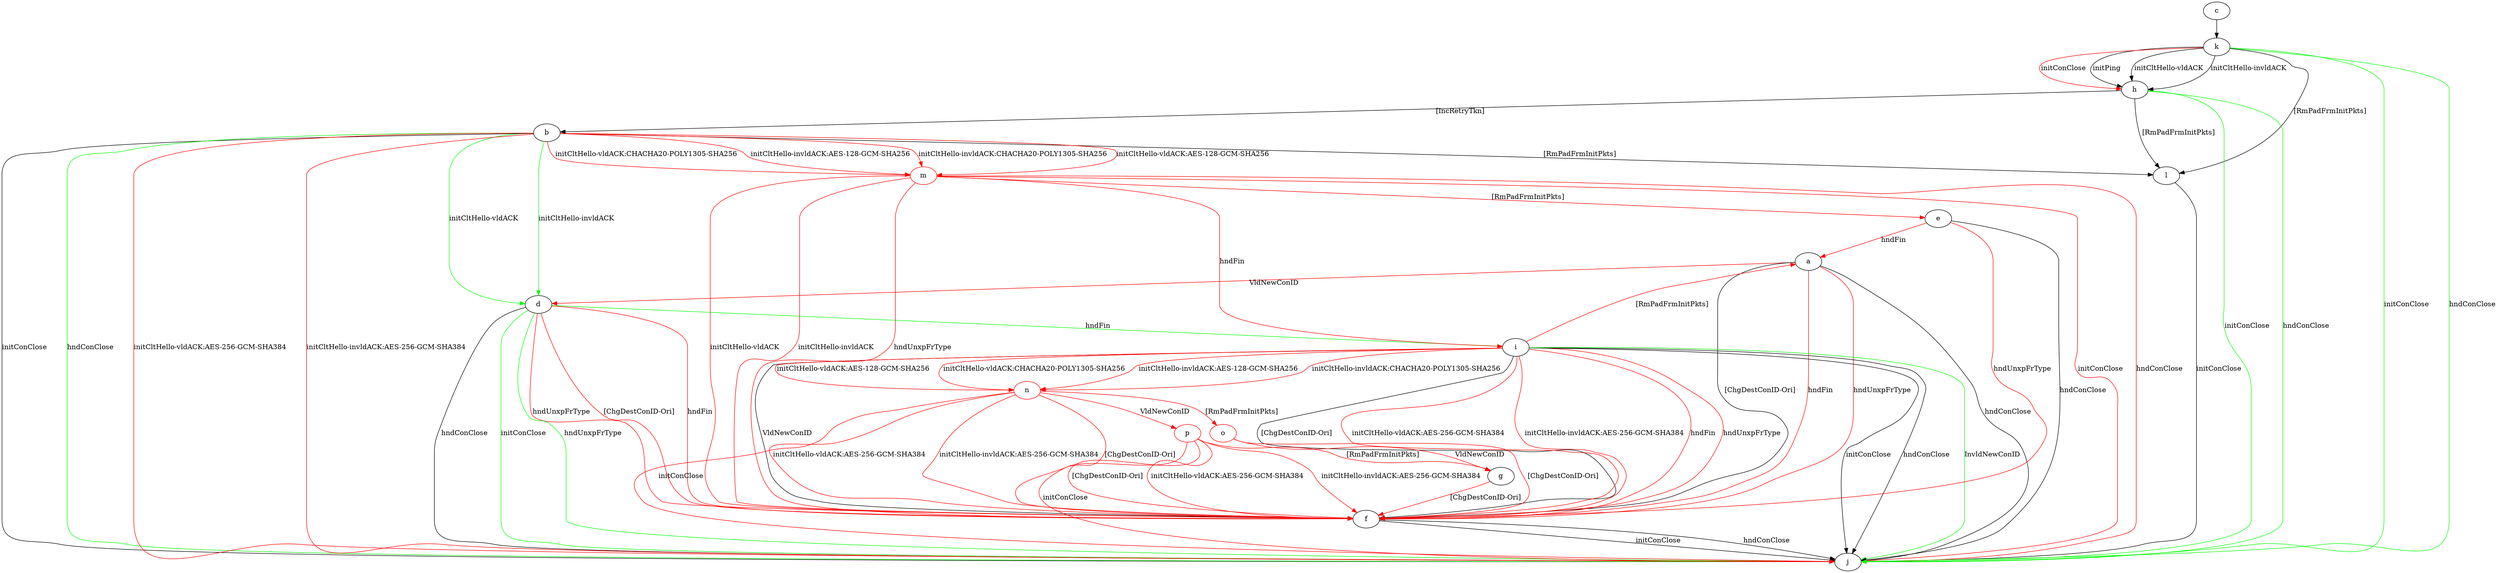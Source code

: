 digraph "" {
	a -> d	[key=0,
		color=red,
		label="VldNewConID "];
	a -> f	[key=0,
		label="[ChgDestConID-Ori] "];
	a -> f	[key=1,
		color=red,
		label="hndFin "];
	a -> f	[key=2,
		color=red,
		label="hndUnxpFrType "];
	a -> j	[key=0,
		label="hndConClose "];
	b -> d	[key=0,
		color=green,
		label="initCltHello-vldACK "];
	b -> d	[key=1,
		color=green,
		label="initCltHello-invldACK "];
	b -> j	[key=0,
		label="initConClose "];
	b -> j	[key=1,
		color=green,
		label="hndConClose "];
	b -> j	[key=2,
		color=red,
		label="initCltHello-vldACK:AES-256-GCM-SHA384 "];
	b -> j	[key=3,
		color=red,
		label="initCltHello-invldACK:AES-256-GCM-SHA384 "];
	b -> l	[key=0,
		label="[RmPadFrmInitPkts] "];
	m	[color=red];
	b -> m	[key=0,
		color=red,
		label="initCltHello-vldACK:AES-128-GCM-SHA256 "];
	b -> m	[key=1,
		color=red,
		label="initCltHello-vldACK:CHACHA20-POLY1305-SHA256 "];
	b -> m	[key=2,
		color=red,
		label="initCltHello-invldACK:AES-128-GCM-SHA256 "];
	b -> m	[key=3,
		color=red,
		label="initCltHello-invldACK:CHACHA20-POLY1305-SHA256 "];
	c -> k	[key=0];
	d -> f	[key=0,
		color=red,
		label="hndFin "];
	d -> f	[key=1,
		color=red,
		label="hndUnxpFrType "];
	d -> f	[key=2,
		color=red,
		label="[ChgDestConID-Ori] "];
	d -> i	[key=0,
		color=green,
		label="hndFin "];
	d -> j	[key=0,
		label="hndConClose "];
	d -> j	[key=1,
		color=green,
		label="initConClose "];
	d -> j	[key=2,
		color=green,
		label="hndUnxpFrType "];
	e -> a	[key=0,
		color=red,
		label="hndFin "];
	e -> f	[key=0,
		color=red,
		label="hndUnxpFrType "];
	e -> j	[key=0,
		label="hndConClose "];
	f -> j	[key=0,
		label="initConClose "];
	f -> j	[key=1,
		label="hndConClose "];
	g -> f	[key=0,
		color=red,
		label="[ChgDestConID-Ori] "];
	h -> b	[key=0,
		label="[IncRetryTkn] "];
	h -> j	[key=0,
		color=green,
		label="initConClose "];
	h -> j	[key=1,
		color=green,
		label="hndConClose "];
	h -> l	[key=0,
		label="[RmPadFrmInitPkts] "];
	i -> a	[key=0,
		color=red,
		label="[RmPadFrmInitPkts] "];
	i -> f	[key=0,
		label="VldNewConID "];
	i -> f	[key=1,
		label="[ChgDestConID-Ori] "];
	i -> f	[key=2,
		color=red,
		label="initCltHello-vldACK:AES-256-GCM-SHA384 "];
	i -> f	[key=3,
		color=red,
		label="initCltHello-invldACK:AES-256-GCM-SHA384 "];
	i -> f	[key=4,
		color=red,
		label="hndFin "];
	i -> f	[key=5,
		color=red,
		label="hndUnxpFrType "];
	i -> j	[key=0,
		label="initConClose "];
	i -> j	[key=1,
		label="hndConClose "];
	i -> j	[key=2,
		color=green,
		label="InvldNewConID "];
	n	[color=red];
	i -> n	[key=0,
		color=red,
		label="initCltHello-vldACK:AES-128-GCM-SHA256 "];
	i -> n	[key=1,
		color=red,
		label="initCltHello-vldACK:CHACHA20-POLY1305-SHA256 "];
	i -> n	[key=2,
		color=red,
		label="initCltHello-invldACK:AES-128-GCM-SHA256 "];
	i -> n	[key=3,
		color=red,
		label="initCltHello-invldACK:CHACHA20-POLY1305-SHA256 "];
	k -> h	[key=0,
		label="initPing "];
	k -> h	[key=1,
		label="initCltHello-vldACK "];
	k -> h	[key=2,
		label="initCltHello-invldACK "];
	k -> h	[key=3,
		color=red,
		label="initConClose "];
	k -> j	[key=0,
		color=green,
		label="initConClose "];
	k -> j	[key=1,
		color=green,
		label="hndConClose "];
	k -> l	[key=0,
		label="[RmPadFrmInitPkts] "];
	l -> j	[key=0,
		label="initConClose "];
	m -> e	[key=0,
		color=red,
		label="[RmPadFrmInitPkts] "];
	m -> f	[key=0,
		color=red,
		label="initCltHello-vldACK "];
	m -> f	[key=1,
		color=red,
		label="initCltHello-invldACK "];
	m -> f	[key=2,
		color=red,
		label="hndUnxpFrType "];
	m -> i	[key=0,
		color=red,
		label="hndFin "];
	m -> j	[key=0,
		color=red,
		label="initConClose "];
	m -> j	[key=1,
		color=red,
		label="hndConClose "];
	n -> f	[key=0,
		color=red,
		label="initCltHello-vldACK:AES-256-GCM-SHA384 "];
	n -> f	[key=1,
		color=red,
		label="initCltHello-invldACK:AES-256-GCM-SHA384 "];
	n -> f	[key=2,
		color=red,
		label="[ChgDestConID-Ori] "];
	n -> j	[key=0,
		color=red,
		label="initConClose "];
	o	[color=red];
	n -> o	[key=0,
		color=red,
		label="[RmPadFrmInitPkts] "];
	p	[color=red];
	n -> p	[key=0,
		color=red,
		label="VldNewConID "];
	o -> f	[key=0,
		color=red,
		label="[ChgDestConID-Ori] "];
	o -> g	[key=0,
		color=red,
		label="VldNewConID "];
	p -> f	[key=0,
		color=red,
		label="initCltHello-vldACK:AES-256-GCM-SHA384 "];
	p -> f	[key=1,
		color=red,
		label="initCltHello-invldACK:AES-256-GCM-SHA384 "];
	p -> f	[key=2,
		color=red,
		label="[ChgDestConID-Ori] "];
	p -> g	[key=0,
		color=red,
		label="[RmPadFrmInitPkts] "];
	p -> j	[key=0,
		color=red,
		label="initConClose "];
}
